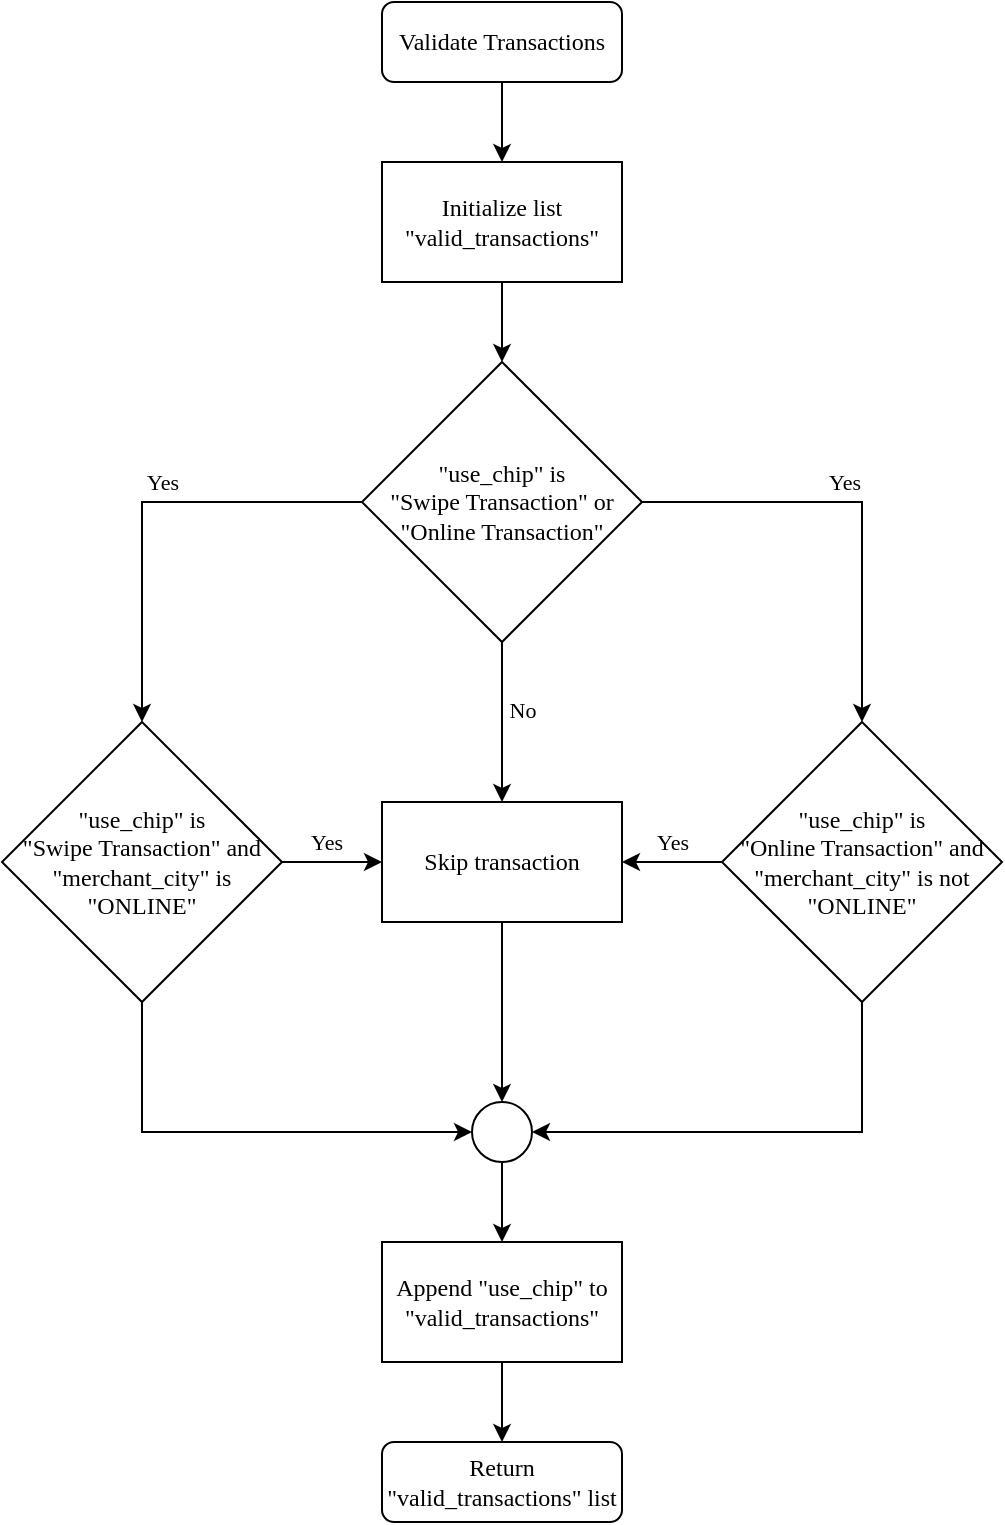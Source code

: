 <mxfile version="26.2.5">
  <diagram id="C5RBs43oDa-KdzZeNtuy" name="Page-1">
    <mxGraphModel dx="2867" dy="1136" grid="1" gridSize="10" guides="1" tooltips="1" connect="1" arrows="1" fold="1" page="1" pageScale="1" pageWidth="827" pageHeight="1169" math="0" shadow="0">
      <root>
        <mxCell id="WIyWlLk6GJQsqaUBKTNV-0" />
        <mxCell id="WIyWlLk6GJQsqaUBKTNV-1" parent="WIyWlLk6GJQsqaUBKTNV-0" />
        <mxCell id="nSnrfxxBWp4Ek2YSxH7z-31" value="" style="edgeStyle=orthogonalEdgeStyle;rounded=0;orthogonalLoop=1;jettySize=auto;html=1;fontFamily=Times New Roman;" parent="WIyWlLk6GJQsqaUBKTNV-1" source="nSnrfxxBWp4Ek2YSxH7z-28" edge="1">
          <mxGeometry relative="1" as="geometry">
            <mxPoint x="120" y="90" as="targetPoint" />
          </mxGeometry>
        </mxCell>
        <mxCell id="nSnrfxxBWp4Ek2YSxH7z-28" value="Validate Transactions" style="rounded=1;whiteSpace=wrap;html=1;fontSize=12;glass=0;strokeWidth=1;shadow=0;fontFamily=Times New Roman;" parent="WIyWlLk6GJQsqaUBKTNV-1" vertex="1">
          <mxGeometry x="60" y="10" width="120" height="40" as="geometry" />
        </mxCell>
        <mxCell id="nSnrfxxBWp4Ek2YSxH7z-101" value="" style="edgeStyle=orthogonalEdgeStyle;rounded=0;orthogonalLoop=1;jettySize=auto;html=1;fontFamily=Times New Roman;" parent="WIyWlLk6GJQsqaUBKTNV-1" source="nSnrfxxBWp4Ek2YSxH7z-42" target="nSnrfxxBWp4Ek2YSxH7z-100" edge="1">
          <mxGeometry relative="1" as="geometry" />
        </mxCell>
        <mxCell id="nSnrfxxBWp4Ek2YSxH7z-42" value="Initialize list &quot;valid_transactions&quot;" style="rounded=0;whiteSpace=wrap;html=1;fontFamily=Times New Roman;" parent="WIyWlLk6GJQsqaUBKTNV-1" vertex="1">
          <mxGeometry x="60" y="90" width="120" height="60" as="geometry" />
        </mxCell>
        <mxCell id="nSnrfxxBWp4Ek2YSxH7z-112" value="" style="edgeStyle=orthogonalEdgeStyle;rounded=0;orthogonalLoop=1;jettySize=auto;html=1;fontFamily=Times New Roman;" parent="WIyWlLk6GJQsqaUBKTNV-1" source="nSnrfxxBWp4Ek2YSxH7z-100" target="nSnrfxxBWp4Ek2YSxH7z-102" edge="1">
          <mxGeometry relative="1" as="geometry" />
        </mxCell>
        <mxCell id="nSnrfxxBWp4Ek2YSxH7z-121" value="No" style="edgeLabel;html=1;align=center;verticalAlign=middle;resizable=0;points=[];fontFamily=Times New Roman;" parent="nSnrfxxBWp4Ek2YSxH7z-112" vertex="1" connectable="0">
          <mxGeometry x="-0.157" y="2" relative="1" as="geometry">
            <mxPoint x="8" as="offset" />
          </mxGeometry>
        </mxCell>
        <mxCell id="nSnrfxxBWp4Ek2YSxH7z-115" value="Yes" style="edgeStyle=orthogonalEdgeStyle;rounded=0;orthogonalLoop=1;jettySize=auto;html=1;fontFamily=Times New Roman;" parent="WIyWlLk6GJQsqaUBKTNV-1" source="nSnrfxxBWp4Ek2YSxH7z-100" target="nSnrfxxBWp4Ek2YSxH7z-110" edge="1">
          <mxGeometry x="-0.091" y="-10" relative="1" as="geometry">
            <mxPoint as="offset" />
          </mxGeometry>
        </mxCell>
        <mxCell id="nSnrfxxBWp4Ek2YSxH7z-116" value="" style="edgeStyle=orthogonalEdgeStyle;rounded=0;orthogonalLoop=1;jettySize=auto;html=1;fontFamily=Times New Roman;" parent="WIyWlLk6GJQsqaUBKTNV-1" source="nSnrfxxBWp4Ek2YSxH7z-100" target="nSnrfxxBWp4Ek2YSxH7z-105" edge="1">
          <mxGeometry relative="1" as="geometry" />
        </mxCell>
        <mxCell id="nSnrfxxBWp4Ek2YSxH7z-120" value="Yes" style="edgeLabel;html=1;align=center;verticalAlign=middle;resizable=0;points=[];fontFamily=Times New Roman;" parent="nSnrfxxBWp4Ek2YSxH7z-116" vertex="1" connectable="0">
          <mxGeometry x="-0.134" y="-2" relative="1" as="geometry">
            <mxPoint x="5" y="-12" as="offset" />
          </mxGeometry>
        </mxCell>
        <mxCell id="nSnrfxxBWp4Ek2YSxH7z-100" value="&lt;div&gt;&quot;use_chip&quot; is&lt;br&gt;&quot;Swipe Transaction&quot; or &quot;Online Transaction&quot;&lt;/div&gt;" style="rhombus;whiteSpace=wrap;html=1;fontFamily=Times New Roman;" parent="WIyWlLk6GJQsqaUBKTNV-1" vertex="1">
          <mxGeometry x="50" y="190" width="140" height="140" as="geometry" />
        </mxCell>
        <mxCell id="nSnrfxxBWp4Ek2YSxH7z-125" value="" style="edgeStyle=orthogonalEdgeStyle;rounded=0;orthogonalLoop=1;jettySize=auto;html=1;fontFamily=Times New Roman;" parent="WIyWlLk6GJQsqaUBKTNV-1" source="nSnrfxxBWp4Ek2YSxH7z-102" target="nSnrfxxBWp4Ek2YSxH7z-124" edge="1">
          <mxGeometry relative="1" as="geometry" />
        </mxCell>
        <mxCell id="nSnrfxxBWp4Ek2YSxH7z-102" value="Skip transaction" style="rounded=0;whiteSpace=wrap;html=1;fontFamily=Times New Roman;" parent="WIyWlLk6GJQsqaUBKTNV-1" vertex="1">
          <mxGeometry x="60" y="410" width="120" height="60" as="geometry" />
        </mxCell>
        <mxCell id="nSnrfxxBWp4Ek2YSxH7z-119" value="" style="edgeStyle=orthogonalEdgeStyle;rounded=0;orthogonalLoop=1;jettySize=auto;html=1;fontFamily=Times New Roman;" parent="WIyWlLk6GJQsqaUBKTNV-1" source="nSnrfxxBWp4Ek2YSxH7z-105" target="nSnrfxxBWp4Ek2YSxH7z-102" edge="1">
          <mxGeometry relative="1" as="geometry" />
        </mxCell>
        <mxCell id="nSnrfxxBWp4Ek2YSxH7z-123" value="Yes" style="edgeLabel;html=1;align=center;verticalAlign=middle;resizable=0;points=[];fontFamily=Times New Roman;" parent="nSnrfxxBWp4Ek2YSxH7z-119" vertex="1" connectable="0">
          <mxGeometry x="-0.01" y="-2" relative="1" as="geometry">
            <mxPoint y="-8" as="offset" />
          </mxGeometry>
        </mxCell>
        <mxCell id="nSnrfxxBWp4Ek2YSxH7z-127" style="edgeStyle=orthogonalEdgeStyle;rounded=0;orthogonalLoop=1;jettySize=auto;html=1;entryX=1;entryY=0.5;entryDx=0;entryDy=0;fontFamily=Times New Roman;" parent="WIyWlLk6GJQsqaUBKTNV-1" source="nSnrfxxBWp4Ek2YSxH7z-105" target="nSnrfxxBWp4Ek2YSxH7z-124" edge="1">
          <mxGeometry relative="1" as="geometry">
            <Array as="points">
              <mxPoint x="300" y="575" />
            </Array>
          </mxGeometry>
        </mxCell>
        <mxCell id="nSnrfxxBWp4Ek2YSxH7z-105" value="&lt;div&gt;&lt;font&gt;&quot;use_chip&quot; is&lt;br&gt;&quot;Online Transaction&quot; and &quot;merchant_city&quot; is not &quot;ONLINE&quot;&lt;/font&gt;&lt;/div&gt;" style="rhombus;whiteSpace=wrap;html=1;fontFamily=Times New Roman;" parent="WIyWlLk6GJQsqaUBKTNV-1" vertex="1">
          <mxGeometry x="230" y="370" width="140" height="140" as="geometry" />
        </mxCell>
        <mxCell id="nSnrfxxBWp4Ek2YSxH7z-118" value="" style="edgeStyle=orthogonalEdgeStyle;rounded=0;orthogonalLoop=1;jettySize=auto;html=1;fontFamily=Times New Roman;" parent="WIyWlLk6GJQsqaUBKTNV-1" source="nSnrfxxBWp4Ek2YSxH7z-110" target="nSnrfxxBWp4Ek2YSxH7z-102" edge="1">
          <mxGeometry relative="1" as="geometry" />
        </mxCell>
        <mxCell id="nSnrfxxBWp4Ek2YSxH7z-122" value="Yes" style="edgeLabel;html=1;align=center;verticalAlign=middle;resizable=0;points=[];fontFamily=Times New Roman;" parent="nSnrfxxBWp4Ek2YSxH7z-118" vertex="1" connectable="0">
          <mxGeometry x="-0.115" relative="1" as="geometry">
            <mxPoint y="-10" as="offset" />
          </mxGeometry>
        </mxCell>
        <mxCell id="nSnrfxxBWp4Ek2YSxH7z-126" style="edgeStyle=orthogonalEdgeStyle;rounded=0;orthogonalLoop=1;jettySize=auto;html=1;entryX=0;entryY=0.5;entryDx=0;entryDy=0;fontFamily=Times New Roman;" parent="WIyWlLk6GJQsqaUBKTNV-1" source="nSnrfxxBWp4Ek2YSxH7z-110" target="nSnrfxxBWp4Ek2YSxH7z-124" edge="1">
          <mxGeometry relative="1" as="geometry">
            <Array as="points">
              <mxPoint x="-60" y="575" />
            </Array>
          </mxGeometry>
        </mxCell>
        <mxCell id="nSnrfxxBWp4Ek2YSxH7z-110" value="&lt;div&gt;&lt;font&gt;&quot;use_chip&quot; is&lt;br&gt;&quot;Swipe Transaction&quot; and &quot;merchant_city&quot; is &quot;ONLINE&quot;&lt;/font&gt;&lt;/div&gt;" style="rhombus;whiteSpace=wrap;html=1;fontFamily=Times New Roman;" parent="WIyWlLk6GJQsqaUBKTNV-1" vertex="1">
          <mxGeometry x="-130" y="370" width="140" height="140" as="geometry" />
        </mxCell>
        <mxCell id="nSnrfxxBWp4Ek2YSxH7z-129" value="" style="edgeStyle=orthogonalEdgeStyle;rounded=0;orthogonalLoop=1;jettySize=auto;html=1;fontFamily=Times New Roman;" parent="WIyWlLk6GJQsqaUBKTNV-1" source="nSnrfxxBWp4Ek2YSxH7z-124" edge="1">
          <mxGeometry relative="1" as="geometry">
            <mxPoint x="120.0" y="630" as="targetPoint" />
          </mxGeometry>
        </mxCell>
        <mxCell id="nSnrfxxBWp4Ek2YSxH7z-124" value="" style="ellipse;whiteSpace=wrap;html=1;aspect=fixed;fontFamily=Times New Roman;" parent="WIyWlLk6GJQsqaUBKTNV-1" vertex="1">
          <mxGeometry x="105" y="560" width="30" height="30" as="geometry" />
        </mxCell>
        <mxCell id="nSnrfxxBWp4Ek2YSxH7z-132" value="" style="edgeStyle=orthogonalEdgeStyle;rounded=0;orthogonalLoop=1;jettySize=auto;html=1;fontFamily=Times New Roman;" parent="WIyWlLk6GJQsqaUBKTNV-1" source="nSnrfxxBWp4Ek2YSxH7z-130" target="nSnrfxxBWp4Ek2YSxH7z-131" edge="1">
          <mxGeometry relative="1" as="geometry" />
        </mxCell>
        <mxCell id="nSnrfxxBWp4Ek2YSxH7z-130" value="Append &quot;use_chip&quot; to &quot;valid_transactions&quot;" style="rounded=0;whiteSpace=wrap;html=1;fontFamily=Times New Roman;" parent="WIyWlLk6GJQsqaUBKTNV-1" vertex="1">
          <mxGeometry x="60" y="630" width="120" height="60" as="geometry" />
        </mxCell>
        <mxCell id="nSnrfxxBWp4Ek2YSxH7z-131" value="Return &quot;valid_transactions&quot; list" style="rounded=1;whiteSpace=wrap;html=1;fontSize=12;glass=0;strokeWidth=1;shadow=0;fontFamily=Times New Roman;" parent="WIyWlLk6GJQsqaUBKTNV-1" vertex="1">
          <mxGeometry x="60" y="730" width="120" height="40" as="geometry" />
        </mxCell>
      </root>
    </mxGraphModel>
  </diagram>
</mxfile>

